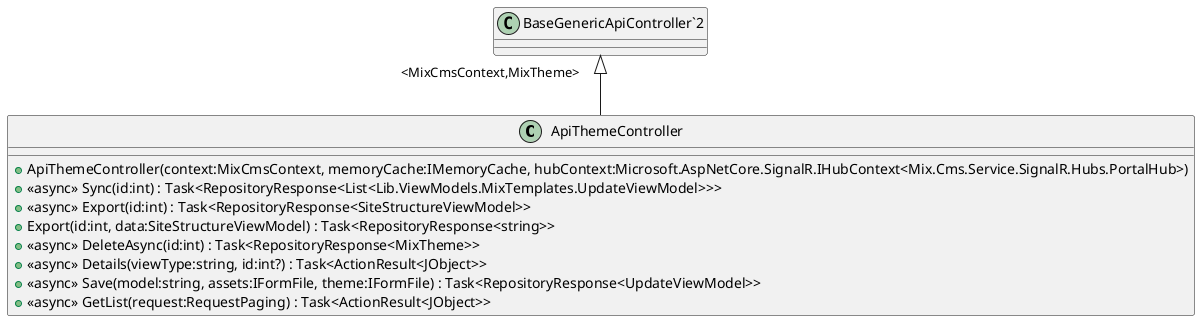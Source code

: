 @startuml
class ApiThemeController {
    + ApiThemeController(context:MixCmsContext, memoryCache:IMemoryCache, hubContext:Microsoft.AspNetCore.SignalR.IHubContext<Mix.Cms.Service.SignalR.Hubs.PortalHub>)
    + <<async>> Sync(id:int) : Task<RepositoryResponse<List<Lib.ViewModels.MixTemplates.UpdateViewModel>>>
    + <<async>> Export(id:int) : Task<RepositoryResponse<SiteStructureViewModel>>
    + Export(id:int, data:SiteStructureViewModel) : Task<RepositoryResponse<string>>
    + <<async>> DeleteAsync(id:int) : Task<RepositoryResponse<MixTheme>>
    + <<async>> Details(viewType:string, id:int?) : Task<ActionResult<JObject>>
    + <<async>> Save(model:string, assets:IFormFile, theme:IFormFile) : Task<RepositoryResponse<UpdateViewModel>>
    + <<async>> GetList(request:RequestPaging) : Task<ActionResult<JObject>>
}
"BaseGenericApiController`2" "<MixCmsContext,MixTheme>" <|-- ApiThemeController
@enduml
